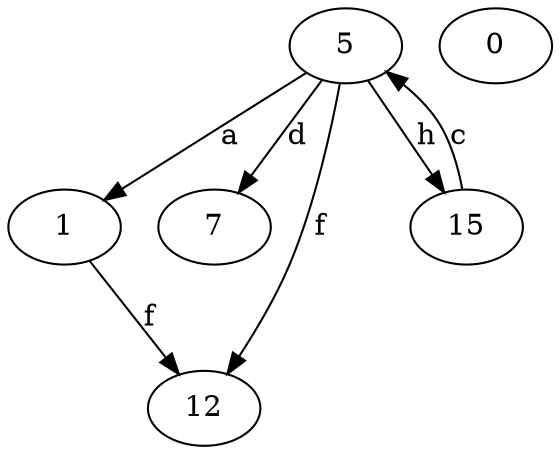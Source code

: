 strict digraph  {
1;
5;
7;
0;
12;
15;
1 -> 12  [label=f];
5 -> 1  [label=a];
5 -> 7  [label=d];
5 -> 12  [label=f];
5 -> 15  [label=h];
15 -> 5  [label=c];
}
